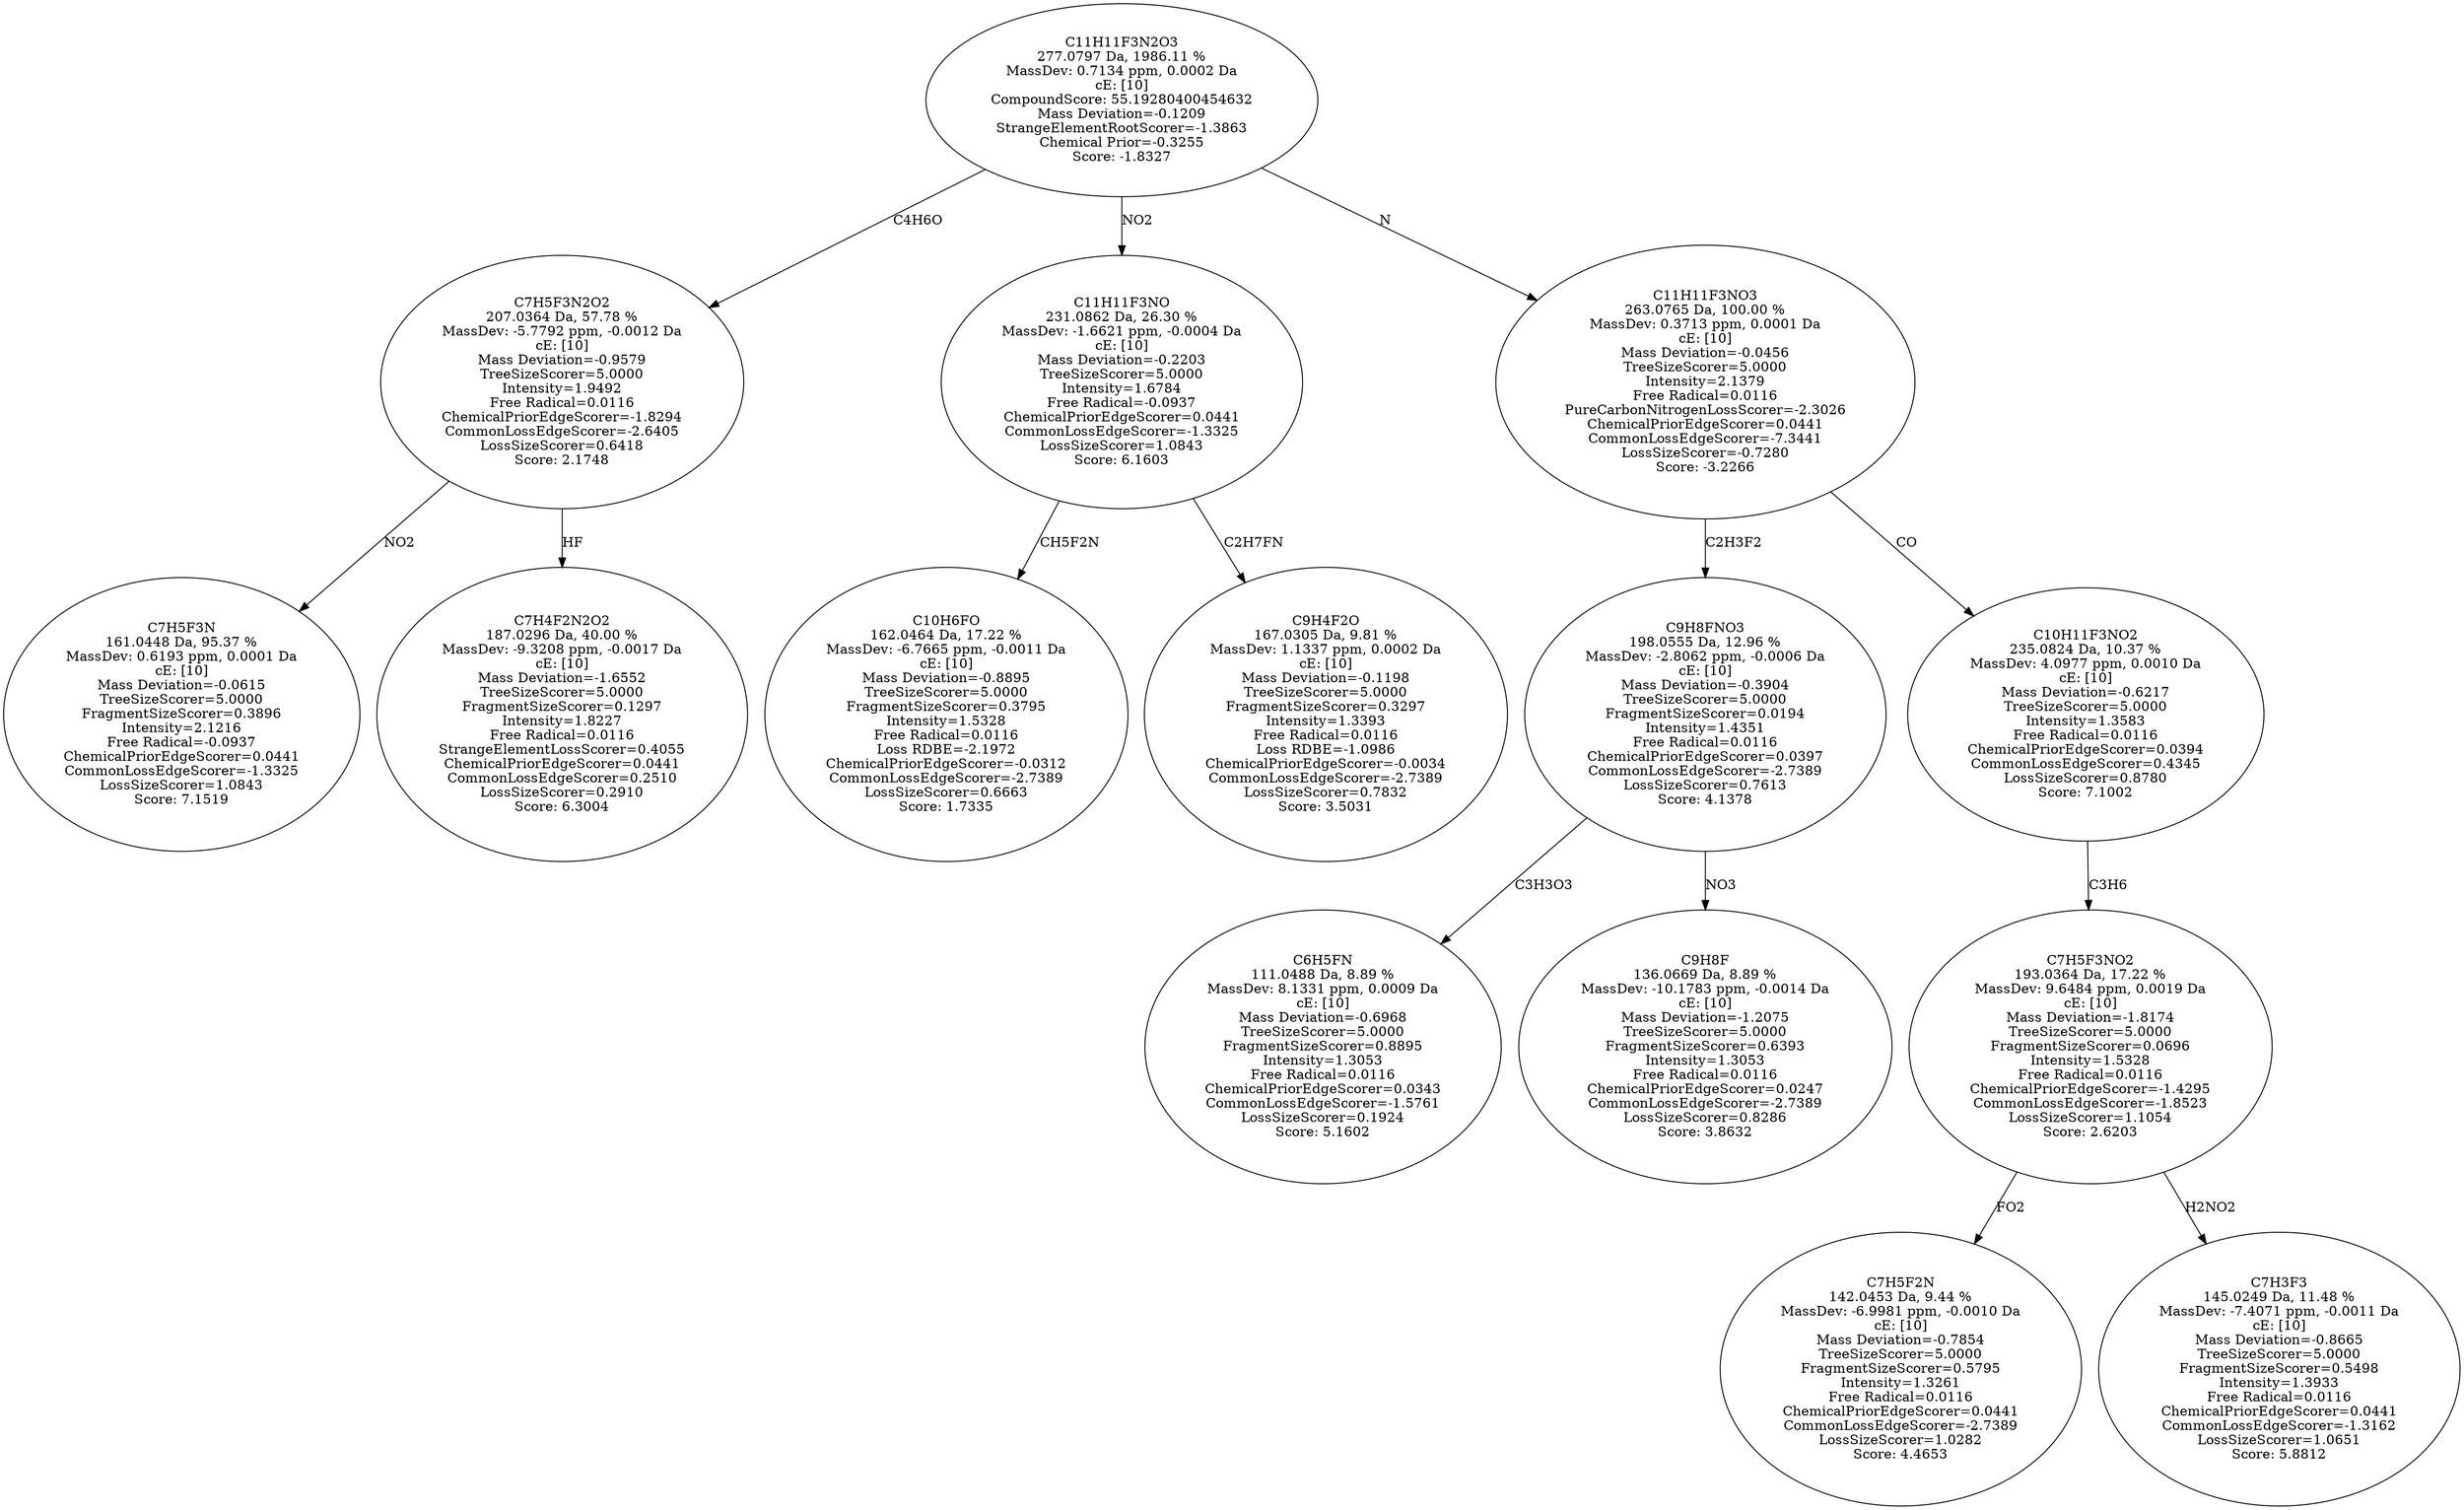 strict digraph {
v1 [label="C7H5F3N\n161.0448 Da, 95.37 %\nMassDev: 0.6193 ppm, 0.0001 Da\ncE: [10]\nMass Deviation=-0.0615\nTreeSizeScorer=5.0000\nFragmentSizeScorer=0.3896\nIntensity=2.1216\nFree Radical=-0.0937\nChemicalPriorEdgeScorer=0.0441\nCommonLossEdgeScorer=-1.3325\nLossSizeScorer=1.0843\nScore: 7.1519"];
v2 [label="C7H4F2N2O2\n187.0296 Da, 40.00 %\nMassDev: -9.3208 ppm, -0.0017 Da\ncE: [10]\nMass Deviation=-1.6552\nTreeSizeScorer=5.0000\nFragmentSizeScorer=0.1297\nIntensity=1.8227\nFree Radical=0.0116\nStrangeElementLossScorer=0.4055\nChemicalPriorEdgeScorer=0.0441\nCommonLossEdgeScorer=0.2510\nLossSizeScorer=0.2910\nScore: 6.3004"];
v3 [label="C7H5F3N2O2\n207.0364 Da, 57.78 %\nMassDev: -5.7792 ppm, -0.0012 Da\ncE: [10]\nMass Deviation=-0.9579\nTreeSizeScorer=5.0000\nIntensity=1.9492\nFree Radical=0.0116\nChemicalPriorEdgeScorer=-1.8294\nCommonLossEdgeScorer=-2.6405\nLossSizeScorer=0.6418\nScore: 2.1748"];
v4 [label="C10H6FO\n162.0464 Da, 17.22 %\nMassDev: -6.7665 ppm, -0.0011 Da\ncE: [10]\nMass Deviation=-0.8895\nTreeSizeScorer=5.0000\nFragmentSizeScorer=0.3795\nIntensity=1.5328\nFree Radical=0.0116\nLoss RDBE=-2.1972\nChemicalPriorEdgeScorer=-0.0312\nCommonLossEdgeScorer=-2.7389\nLossSizeScorer=0.6663\nScore: 1.7335"];
v5 [label="C9H4F2O\n167.0305 Da, 9.81 %\nMassDev: 1.1337 ppm, 0.0002 Da\ncE: [10]\nMass Deviation=-0.1198\nTreeSizeScorer=5.0000\nFragmentSizeScorer=0.3297\nIntensity=1.3393\nFree Radical=0.0116\nLoss RDBE=-1.0986\nChemicalPriorEdgeScorer=-0.0034\nCommonLossEdgeScorer=-2.7389\nLossSizeScorer=0.7832\nScore: 3.5031"];
v6 [label="C11H11F3NO\n231.0862 Da, 26.30 %\nMassDev: -1.6621 ppm, -0.0004 Da\ncE: [10]\nMass Deviation=-0.2203\nTreeSizeScorer=5.0000\nIntensity=1.6784\nFree Radical=-0.0937\nChemicalPriorEdgeScorer=0.0441\nCommonLossEdgeScorer=-1.3325\nLossSizeScorer=1.0843\nScore: 6.1603"];
v7 [label="C6H5FN\n111.0488 Da, 8.89 %\nMassDev: 8.1331 ppm, 0.0009 Da\ncE: [10]\nMass Deviation=-0.6968\nTreeSizeScorer=5.0000\nFragmentSizeScorer=0.8895\nIntensity=1.3053\nFree Radical=0.0116\nChemicalPriorEdgeScorer=0.0343\nCommonLossEdgeScorer=-1.5761\nLossSizeScorer=0.1924\nScore: 5.1602"];
v8 [label="C9H8F\n136.0669 Da, 8.89 %\nMassDev: -10.1783 ppm, -0.0014 Da\ncE: [10]\nMass Deviation=-1.2075\nTreeSizeScorer=5.0000\nFragmentSizeScorer=0.6393\nIntensity=1.3053\nFree Radical=0.0116\nChemicalPriorEdgeScorer=0.0247\nCommonLossEdgeScorer=-2.7389\nLossSizeScorer=0.8286\nScore: 3.8632"];
v9 [label="C9H8FNO3\n198.0555 Da, 12.96 %\nMassDev: -2.8062 ppm, -0.0006 Da\ncE: [10]\nMass Deviation=-0.3904\nTreeSizeScorer=5.0000\nFragmentSizeScorer=0.0194\nIntensity=1.4351\nFree Radical=0.0116\nChemicalPriorEdgeScorer=0.0397\nCommonLossEdgeScorer=-2.7389\nLossSizeScorer=0.7613\nScore: 4.1378"];
v10 [label="C7H5F2N\n142.0453 Da, 9.44 %\nMassDev: -6.9981 ppm, -0.0010 Da\ncE: [10]\nMass Deviation=-0.7854\nTreeSizeScorer=5.0000\nFragmentSizeScorer=0.5795\nIntensity=1.3261\nFree Radical=0.0116\nChemicalPriorEdgeScorer=0.0441\nCommonLossEdgeScorer=-2.7389\nLossSizeScorer=1.0282\nScore: 4.4653"];
v11 [label="C7H3F3\n145.0249 Da, 11.48 %\nMassDev: -7.4071 ppm, -0.0011 Da\ncE: [10]\nMass Deviation=-0.8665\nTreeSizeScorer=5.0000\nFragmentSizeScorer=0.5498\nIntensity=1.3933\nFree Radical=0.0116\nChemicalPriorEdgeScorer=0.0441\nCommonLossEdgeScorer=-1.3162\nLossSizeScorer=1.0651\nScore: 5.8812"];
v12 [label="C7H5F3NO2\n193.0364 Da, 17.22 %\nMassDev: 9.6484 ppm, 0.0019 Da\ncE: [10]\nMass Deviation=-1.8174\nTreeSizeScorer=5.0000\nFragmentSizeScorer=0.0696\nIntensity=1.5328\nFree Radical=0.0116\nChemicalPriorEdgeScorer=-1.4295\nCommonLossEdgeScorer=-1.8523\nLossSizeScorer=1.1054\nScore: 2.6203"];
v13 [label="C10H11F3NO2\n235.0824 Da, 10.37 %\nMassDev: 4.0977 ppm, 0.0010 Da\ncE: [10]\nMass Deviation=-0.6217\nTreeSizeScorer=5.0000\nIntensity=1.3583\nFree Radical=0.0116\nChemicalPriorEdgeScorer=0.0394\nCommonLossEdgeScorer=0.4345\nLossSizeScorer=0.8780\nScore: 7.1002"];
v14 [label="C11H11F3NO3\n263.0765 Da, 100.00 %\nMassDev: 0.3713 ppm, 0.0001 Da\ncE: [10]\nMass Deviation=-0.0456\nTreeSizeScorer=5.0000\nIntensity=2.1379\nFree Radical=0.0116\nPureCarbonNitrogenLossScorer=-2.3026\nChemicalPriorEdgeScorer=0.0441\nCommonLossEdgeScorer=-7.3441\nLossSizeScorer=-0.7280\nScore: -3.2266"];
v15 [label="C11H11F3N2O3\n277.0797 Da, 1986.11 %\nMassDev: 0.7134 ppm, 0.0002 Da\ncE: [10]\nCompoundScore: 55.19280400454632\nMass Deviation=-0.1209\nStrangeElementRootScorer=-1.3863\nChemical Prior=-0.3255\nScore: -1.8327"];
v3 -> v1 [label="NO2"];
v3 -> v2 [label="HF"];
v15 -> v3 [label="C4H6O"];
v6 -> v4 [label="CH5F2N"];
v6 -> v5 [label="C2H7FN"];
v15 -> v6 [label="NO2"];
v9 -> v7 [label="C3H3O3"];
v9 -> v8 [label="NO3"];
v14 -> v9 [label="C2H3F2"];
v12 -> v10 [label="FO2"];
v12 -> v11 [label="H2NO2"];
v13 -> v12 [label="C3H6"];
v14 -> v13 [label="CO"];
v15 -> v14 [label="N"];
}